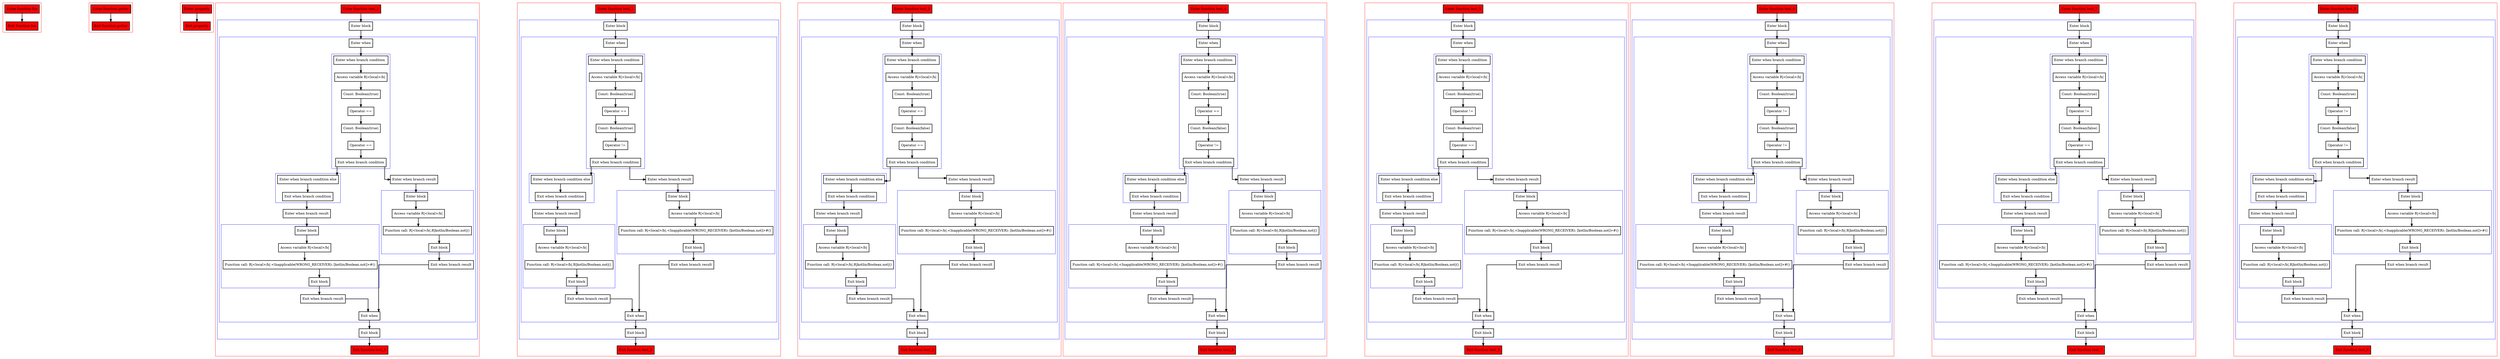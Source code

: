digraph equalsToBoolean_kt {
  graph [splines=ortho nodesep=3]
  node [shape=box penwidth=2]
  edge [penwidth=2]

  subgraph cluster_0 {
    color=red
    0 [label="Enter function foo" style="filled" fillcolor=red];
    1 [label="Exit function foo" style="filled" fillcolor=red];
  }

  0 -> {1};

  subgraph cluster_1 {
    color=red
    2 [label="Enter function getter" style="filled" fillcolor=red];
    3 [label="Exit function getter" style="filled" fillcolor=red];
  }

  2 -> {3};

  subgraph cluster_2 {
    color=red
    4 [label="Enter property" style="filled" fillcolor=red];
    5 [label="Exit property" style="filled" fillcolor=red];
  }

  4 -> {5};

  subgraph cluster_3 {
    color=red
    6 [label="Enter function test_1" style="filled" fillcolor=red];
    subgraph cluster_4 {
      color=blue
      7 [label="Enter block"];
      subgraph cluster_5 {
        color=blue
        8 [label="Enter when"];
        subgraph cluster_6 {
          color=blue
          9 [label="Enter when branch condition "];
          10 [label="Access variable R|<local>/b|"];
          11 [label="Const: Boolean(true)"];
          12 [label="Operator =="];
          13 [label="Const: Boolean(true)"];
          14 [label="Operator =="];
          15 [label="Exit when branch condition"];
        }
        subgraph cluster_7 {
          color=blue
          16 [label="Enter when branch condition else"];
          17 [label="Exit when branch condition"];
        }
        18 [label="Enter when branch result"];
        subgraph cluster_8 {
          color=blue
          19 [label="Enter block"];
          20 [label="Access variable R|<local>/b|"];
          21 [label="Function call: R|<local>/b|.<Inapplicable(WRONG_RECEIVER): [kotlin/Boolean.not]>#()"];
          22 [label="Exit block"];
        }
        23 [label="Exit when branch result"];
        24 [label="Enter when branch result"];
        subgraph cluster_9 {
          color=blue
          25 [label="Enter block"];
          26 [label="Access variable R|<local>/b|"];
          27 [label="Function call: R|<local>/b|.R|kotlin/Boolean.not|()"];
          28 [label="Exit block"];
        }
        29 [label="Exit when branch result"];
        30 [label="Exit when"];
      }
      31 [label="Exit block"];
    }
    32 [label="Exit function test_1" style="filled" fillcolor=red];
  }

  6 -> {7};
  7 -> {8};
  8 -> {9};
  9 -> {10};
  10 -> {11};
  11 -> {12};
  12 -> {13};
  13 -> {14};
  14 -> {15};
  15 -> {24 16};
  16 -> {17};
  17 -> {18};
  18 -> {19};
  19 -> {20};
  20 -> {21};
  21 -> {22};
  22 -> {23};
  23 -> {30};
  24 -> {25};
  25 -> {26};
  26 -> {27};
  27 -> {28};
  28 -> {29};
  29 -> {30};
  30 -> {31};
  31 -> {32};

  subgraph cluster_10 {
    color=red
    33 [label="Enter function test_2" style="filled" fillcolor=red];
    subgraph cluster_11 {
      color=blue
      34 [label="Enter block"];
      subgraph cluster_12 {
        color=blue
        35 [label="Enter when"];
        subgraph cluster_13 {
          color=blue
          36 [label="Enter when branch condition "];
          37 [label="Access variable R|<local>/b|"];
          38 [label="Const: Boolean(true)"];
          39 [label="Operator =="];
          40 [label="Const: Boolean(true)"];
          41 [label="Operator !="];
          42 [label="Exit when branch condition"];
        }
        subgraph cluster_14 {
          color=blue
          43 [label="Enter when branch condition else"];
          44 [label="Exit when branch condition"];
        }
        45 [label="Enter when branch result"];
        subgraph cluster_15 {
          color=blue
          46 [label="Enter block"];
          47 [label="Access variable R|<local>/b|"];
          48 [label="Function call: R|<local>/b|.R|kotlin/Boolean.not|()"];
          49 [label="Exit block"];
        }
        50 [label="Exit when branch result"];
        51 [label="Enter when branch result"];
        subgraph cluster_16 {
          color=blue
          52 [label="Enter block"];
          53 [label="Access variable R|<local>/b|"];
          54 [label="Function call: R|<local>/b|.<Inapplicable(WRONG_RECEIVER): [kotlin/Boolean.not]>#()"];
          55 [label="Exit block"];
        }
        56 [label="Exit when branch result"];
        57 [label="Exit when"];
      }
      58 [label="Exit block"];
    }
    59 [label="Exit function test_2" style="filled" fillcolor=red];
  }

  33 -> {34};
  34 -> {35};
  35 -> {36};
  36 -> {37};
  37 -> {38};
  38 -> {39};
  39 -> {40};
  40 -> {41};
  41 -> {42};
  42 -> {51 43};
  43 -> {44};
  44 -> {45};
  45 -> {46};
  46 -> {47};
  47 -> {48};
  48 -> {49};
  49 -> {50};
  50 -> {57};
  51 -> {52};
  52 -> {53};
  53 -> {54};
  54 -> {55};
  55 -> {56};
  56 -> {57};
  57 -> {58};
  58 -> {59};

  subgraph cluster_17 {
    color=red
    60 [label="Enter function test_3" style="filled" fillcolor=red];
    subgraph cluster_18 {
      color=blue
      61 [label="Enter block"];
      subgraph cluster_19 {
        color=blue
        62 [label="Enter when"];
        subgraph cluster_20 {
          color=blue
          63 [label="Enter when branch condition "];
          64 [label="Access variable R|<local>/b|"];
          65 [label="Const: Boolean(true)"];
          66 [label="Operator =="];
          67 [label="Const: Boolean(false)"];
          68 [label="Operator =="];
          69 [label="Exit when branch condition"];
        }
        subgraph cluster_21 {
          color=blue
          70 [label="Enter when branch condition else"];
          71 [label="Exit when branch condition"];
        }
        72 [label="Enter when branch result"];
        subgraph cluster_22 {
          color=blue
          73 [label="Enter block"];
          74 [label="Access variable R|<local>/b|"];
          75 [label="Function call: R|<local>/b|.R|kotlin/Boolean.not|()"];
          76 [label="Exit block"];
        }
        77 [label="Exit when branch result"];
        78 [label="Enter when branch result"];
        subgraph cluster_23 {
          color=blue
          79 [label="Enter block"];
          80 [label="Access variable R|<local>/b|"];
          81 [label="Function call: R|<local>/b|.<Inapplicable(WRONG_RECEIVER): [kotlin/Boolean.not]>#()"];
          82 [label="Exit block"];
        }
        83 [label="Exit when branch result"];
        84 [label="Exit when"];
      }
      85 [label="Exit block"];
    }
    86 [label="Exit function test_3" style="filled" fillcolor=red];
  }

  60 -> {61};
  61 -> {62};
  62 -> {63};
  63 -> {64};
  64 -> {65};
  65 -> {66};
  66 -> {67};
  67 -> {68};
  68 -> {69};
  69 -> {78 70};
  70 -> {71};
  71 -> {72};
  72 -> {73};
  73 -> {74};
  74 -> {75};
  75 -> {76};
  76 -> {77};
  77 -> {84};
  78 -> {79};
  79 -> {80};
  80 -> {81};
  81 -> {82};
  82 -> {83};
  83 -> {84};
  84 -> {85};
  85 -> {86};

  subgraph cluster_24 {
    color=red
    87 [label="Enter function test_4" style="filled" fillcolor=red];
    subgraph cluster_25 {
      color=blue
      88 [label="Enter block"];
      subgraph cluster_26 {
        color=blue
        89 [label="Enter when"];
        subgraph cluster_27 {
          color=blue
          90 [label="Enter when branch condition "];
          91 [label="Access variable R|<local>/b|"];
          92 [label="Const: Boolean(true)"];
          93 [label="Operator =="];
          94 [label="Const: Boolean(false)"];
          95 [label="Operator !="];
          96 [label="Exit when branch condition"];
        }
        subgraph cluster_28 {
          color=blue
          97 [label="Enter when branch condition else"];
          98 [label="Exit when branch condition"];
        }
        99 [label="Enter when branch result"];
        subgraph cluster_29 {
          color=blue
          100 [label="Enter block"];
          101 [label="Access variable R|<local>/b|"];
          102 [label="Function call: R|<local>/b|.<Inapplicable(WRONG_RECEIVER): [kotlin/Boolean.not]>#()"];
          103 [label="Exit block"];
        }
        104 [label="Exit when branch result"];
        105 [label="Enter when branch result"];
        subgraph cluster_30 {
          color=blue
          106 [label="Enter block"];
          107 [label="Access variable R|<local>/b|"];
          108 [label="Function call: R|<local>/b|.R|kotlin/Boolean.not|()"];
          109 [label="Exit block"];
        }
        110 [label="Exit when branch result"];
        111 [label="Exit when"];
      }
      112 [label="Exit block"];
    }
    113 [label="Exit function test_4" style="filled" fillcolor=red];
  }

  87 -> {88};
  88 -> {89};
  89 -> {90};
  90 -> {91};
  91 -> {92};
  92 -> {93};
  93 -> {94};
  94 -> {95};
  95 -> {96};
  96 -> {105 97};
  97 -> {98};
  98 -> {99};
  99 -> {100};
  100 -> {101};
  101 -> {102};
  102 -> {103};
  103 -> {104};
  104 -> {111};
  105 -> {106};
  106 -> {107};
  107 -> {108};
  108 -> {109};
  109 -> {110};
  110 -> {111};
  111 -> {112};
  112 -> {113};

  subgraph cluster_31 {
    color=red
    114 [label="Enter function test_5" style="filled" fillcolor=red];
    subgraph cluster_32 {
      color=blue
      115 [label="Enter block"];
      subgraph cluster_33 {
        color=blue
        116 [label="Enter when"];
        subgraph cluster_34 {
          color=blue
          117 [label="Enter when branch condition "];
          118 [label="Access variable R|<local>/b|"];
          119 [label="Const: Boolean(true)"];
          120 [label="Operator !="];
          121 [label="Const: Boolean(true)"];
          122 [label="Operator =="];
          123 [label="Exit when branch condition"];
        }
        subgraph cluster_35 {
          color=blue
          124 [label="Enter when branch condition else"];
          125 [label="Exit when branch condition"];
        }
        126 [label="Enter when branch result"];
        subgraph cluster_36 {
          color=blue
          127 [label="Enter block"];
          128 [label="Access variable R|<local>/b|"];
          129 [label="Function call: R|<local>/b|.R|kotlin/Boolean.not|()"];
          130 [label="Exit block"];
        }
        131 [label="Exit when branch result"];
        132 [label="Enter when branch result"];
        subgraph cluster_37 {
          color=blue
          133 [label="Enter block"];
          134 [label="Access variable R|<local>/b|"];
          135 [label="Function call: R|<local>/b|.<Inapplicable(WRONG_RECEIVER): [kotlin/Boolean.not]>#()"];
          136 [label="Exit block"];
        }
        137 [label="Exit when branch result"];
        138 [label="Exit when"];
      }
      139 [label="Exit block"];
    }
    140 [label="Exit function test_5" style="filled" fillcolor=red];
  }

  114 -> {115};
  115 -> {116};
  116 -> {117};
  117 -> {118};
  118 -> {119};
  119 -> {120};
  120 -> {121};
  121 -> {122};
  122 -> {123};
  123 -> {132 124};
  124 -> {125};
  125 -> {126};
  126 -> {127};
  127 -> {128};
  128 -> {129};
  129 -> {130};
  130 -> {131};
  131 -> {138};
  132 -> {133};
  133 -> {134};
  134 -> {135};
  135 -> {136};
  136 -> {137};
  137 -> {138};
  138 -> {139};
  139 -> {140};

  subgraph cluster_38 {
    color=red
    141 [label="Enter function test_6" style="filled" fillcolor=red];
    subgraph cluster_39 {
      color=blue
      142 [label="Enter block"];
      subgraph cluster_40 {
        color=blue
        143 [label="Enter when"];
        subgraph cluster_41 {
          color=blue
          144 [label="Enter when branch condition "];
          145 [label="Access variable R|<local>/b|"];
          146 [label="Const: Boolean(true)"];
          147 [label="Operator !="];
          148 [label="Const: Boolean(true)"];
          149 [label="Operator !="];
          150 [label="Exit when branch condition"];
        }
        subgraph cluster_42 {
          color=blue
          151 [label="Enter when branch condition else"];
          152 [label="Exit when branch condition"];
        }
        153 [label="Enter when branch result"];
        subgraph cluster_43 {
          color=blue
          154 [label="Enter block"];
          155 [label="Access variable R|<local>/b|"];
          156 [label="Function call: R|<local>/b|.<Inapplicable(WRONG_RECEIVER): [kotlin/Boolean.not]>#()"];
          157 [label="Exit block"];
        }
        158 [label="Exit when branch result"];
        159 [label="Enter when branch result"];
        subgraph cluster_44 {
          color=blue
          160 [label="Enter block"];
          161 [label="Access variable R|<local>/b|"];
          162 [label="Function call: R|<local>/b|.R|kotlin/Boolean.not|()"];
          163 [label="Exit block"];
        }
        164 [label="Exit when branch result"];
        165 [label="Exit when"];
      }
      166 [label="Exit block"];
    }
    167 [label="Exit function test_6" style="filled" fillcolor=red];
  }

  141 -> {142};
  142 -> {143};
  143 -> {144};
  144 -> {145};
  145 -> {146};
  146 -> {147};
  147 -> {148};
  148 -> {149};
  149 -> {150};
  150 -> {159 151};
  151 -> {152};
  152 -> {153};
  153 -> {154};
  154 -> {155};
  155 -> {156};
  156 -> {157};
  157 -> {158};
  158 -> {165};
  159 -> {160};
  160 -> {161};
  161 -> {162};
  162 -> {163};
  163 -> {164};
  164 -> {165};
  165 -> {166};
  166 -> {167};

  subgraph cluster_45 {
    color=red
    168 [label="Enter function test_7" style="filled" fillcolor=red];
    subgraph cluster_46 {
      color=blue
      169 [label="Enter block"];
      subgraph cluster_47 {
        color=blue
        170 [label="Enter when"];
        subgraph cluster_48 {
          color=blue
          171 [label="Enter when branch condition "];
          172 [label="Access variable R|<local>/b|"];
          173 [label="Const: Boolean(true)"];
          174 [label="Operator !="];
          175 [label="Const: Boolean(false)"];
          176 [label="Operator =="];
          177 [label="Exit when branch condition"];
        }
        subgraph cluster_49 {
          color=blue
          178 [label="Enter when branch condition else"];
          179 [label="Exit when branch condition"];
        }
        180 [label="Enter when branch result"];
        subgraph cluster_50 {
          color=blue
          181 [label="Enter block"];
          182 [label="Access variable R|<local>/b|"];
          183 [label="Function call: R|<local>/b|.<Inapplicable(WRONG_RECEIVER): [kotlin/Boolean.not]>#()"];
          184 [label="Exit block"];
        }
        185 [label="Exit when branch result"];
        186 [label="Enter when branch result"];
        subgraph cluster_51 {
          color=blue
          187 [label="Enter block"];
          188 [label="Access variable R|<local>/b|"];
          189 [label="Function call: R|<local>/b|.R|kotlin/Boolean.not|()"];
          190 [label="Exit block"];
        }
        191 [label="Exit when branch result"];
        192 [label="Exit when"];
      }
      193 [label="Exit block"];
    }
    194 [label="Exit function test_7" style="filled" fillcolor=red];
  }

  168 -> {169};
  169 -> {170};
  170 -> {171};
  171 -> {172};
  172 -> {173};
  173 -> {174};
  174 -> {175};
  175 -> {176};
  176 -> {177};
  177 -> {186 178};
  178 -> {179};
  179 -> {180};
  180 -> {181};
  181 -> {182};
  182 -> {183};
  183 -> {184};
  184 -> {185};
  185 -> {192};
  186 -> {187};
  187 -> {188};
  188 -> {189};
  189 -> {190};
  190 -> {191};
  191 -> {192};
  192 -> {193};
  193 -> {194};

  subgraph cluster_52 {
    color=red
    195 [label="Enter function test_8" style="filled" fillcolor=red];
    subgraph cluster_53 {
      color=blue
      196 [label="Enter block"];
      subgraph cluster_54 {
        color=blue
        197 [label="Enter when"];
        subgraph cluster_55 {
          color=blue
          198 [label="Enter when branch condition "];
          199 [label="Access variable R|<local>/b|"];
          200 [label="Const: Boolean(true)"];
          201 [label="Operator !="];
          202 [label="Const: Boolean(false)"];
          203 [label="Operator !="];
          204 [label="Exit when branch condition"];
        }
        subgraph cluster_56 {
          color=blue
          205 [label="Enter when branch condition else"];
          206 [label="Exit when branch condition"];
        }
        207 [label="Enter when branch result"];
        subgraph cluster_57 {
          color=blue
          208 [label="Enter block"];
          209 [label="Access variable R|<local>/b|"];
          210 [label="Function call: R|<local>/b|.R|kotlin/Boolean.not|()"];
          211 [label="Exit block"];
        }
        212 [label="Exit when branch result"];
        213 [label="Enter when branch result"];
        subgraph cluster_58 {
          color=blue
          214 [label="Enter block"];
          215 [label="Access variable R|<local>/b|"];
          216 [label="Function call: R|<local>/b|.<Inapplicable(WRONG_RECEIVER): [kotlin/Boolean.not]>#()"];
          217 [label="Exit block"];
        }
        218 [label="Exit when branch result"];
        219 [label="Exit when"];
      }
      220 [label="Exit block"];
    }
    221 [label="Exit function test_8" style="filled" fillcolor=red];
  }

  195 -> {196};
  196 -> {197};
  197 -> {198};
  198 -> {199};
  199 -> {200};
  200 -> {201};
  201 -> {202};
  202 -> {203};
  203 -> {204};
  204 -> {213 205};
  205 -> {206};
  206 -> {207};
  207 -> {208};
  208 -> {209};
  209 -> {210};
  210 -> {211};
  211 -> {212};
  212 -> {219};
  213 -> {214};
  214 -> {215};
  215 -> {216};
  216 -> {217};
  217 -> {218};
  218 -> {219};
  219 -> {220};
  220 -> {221};

}
